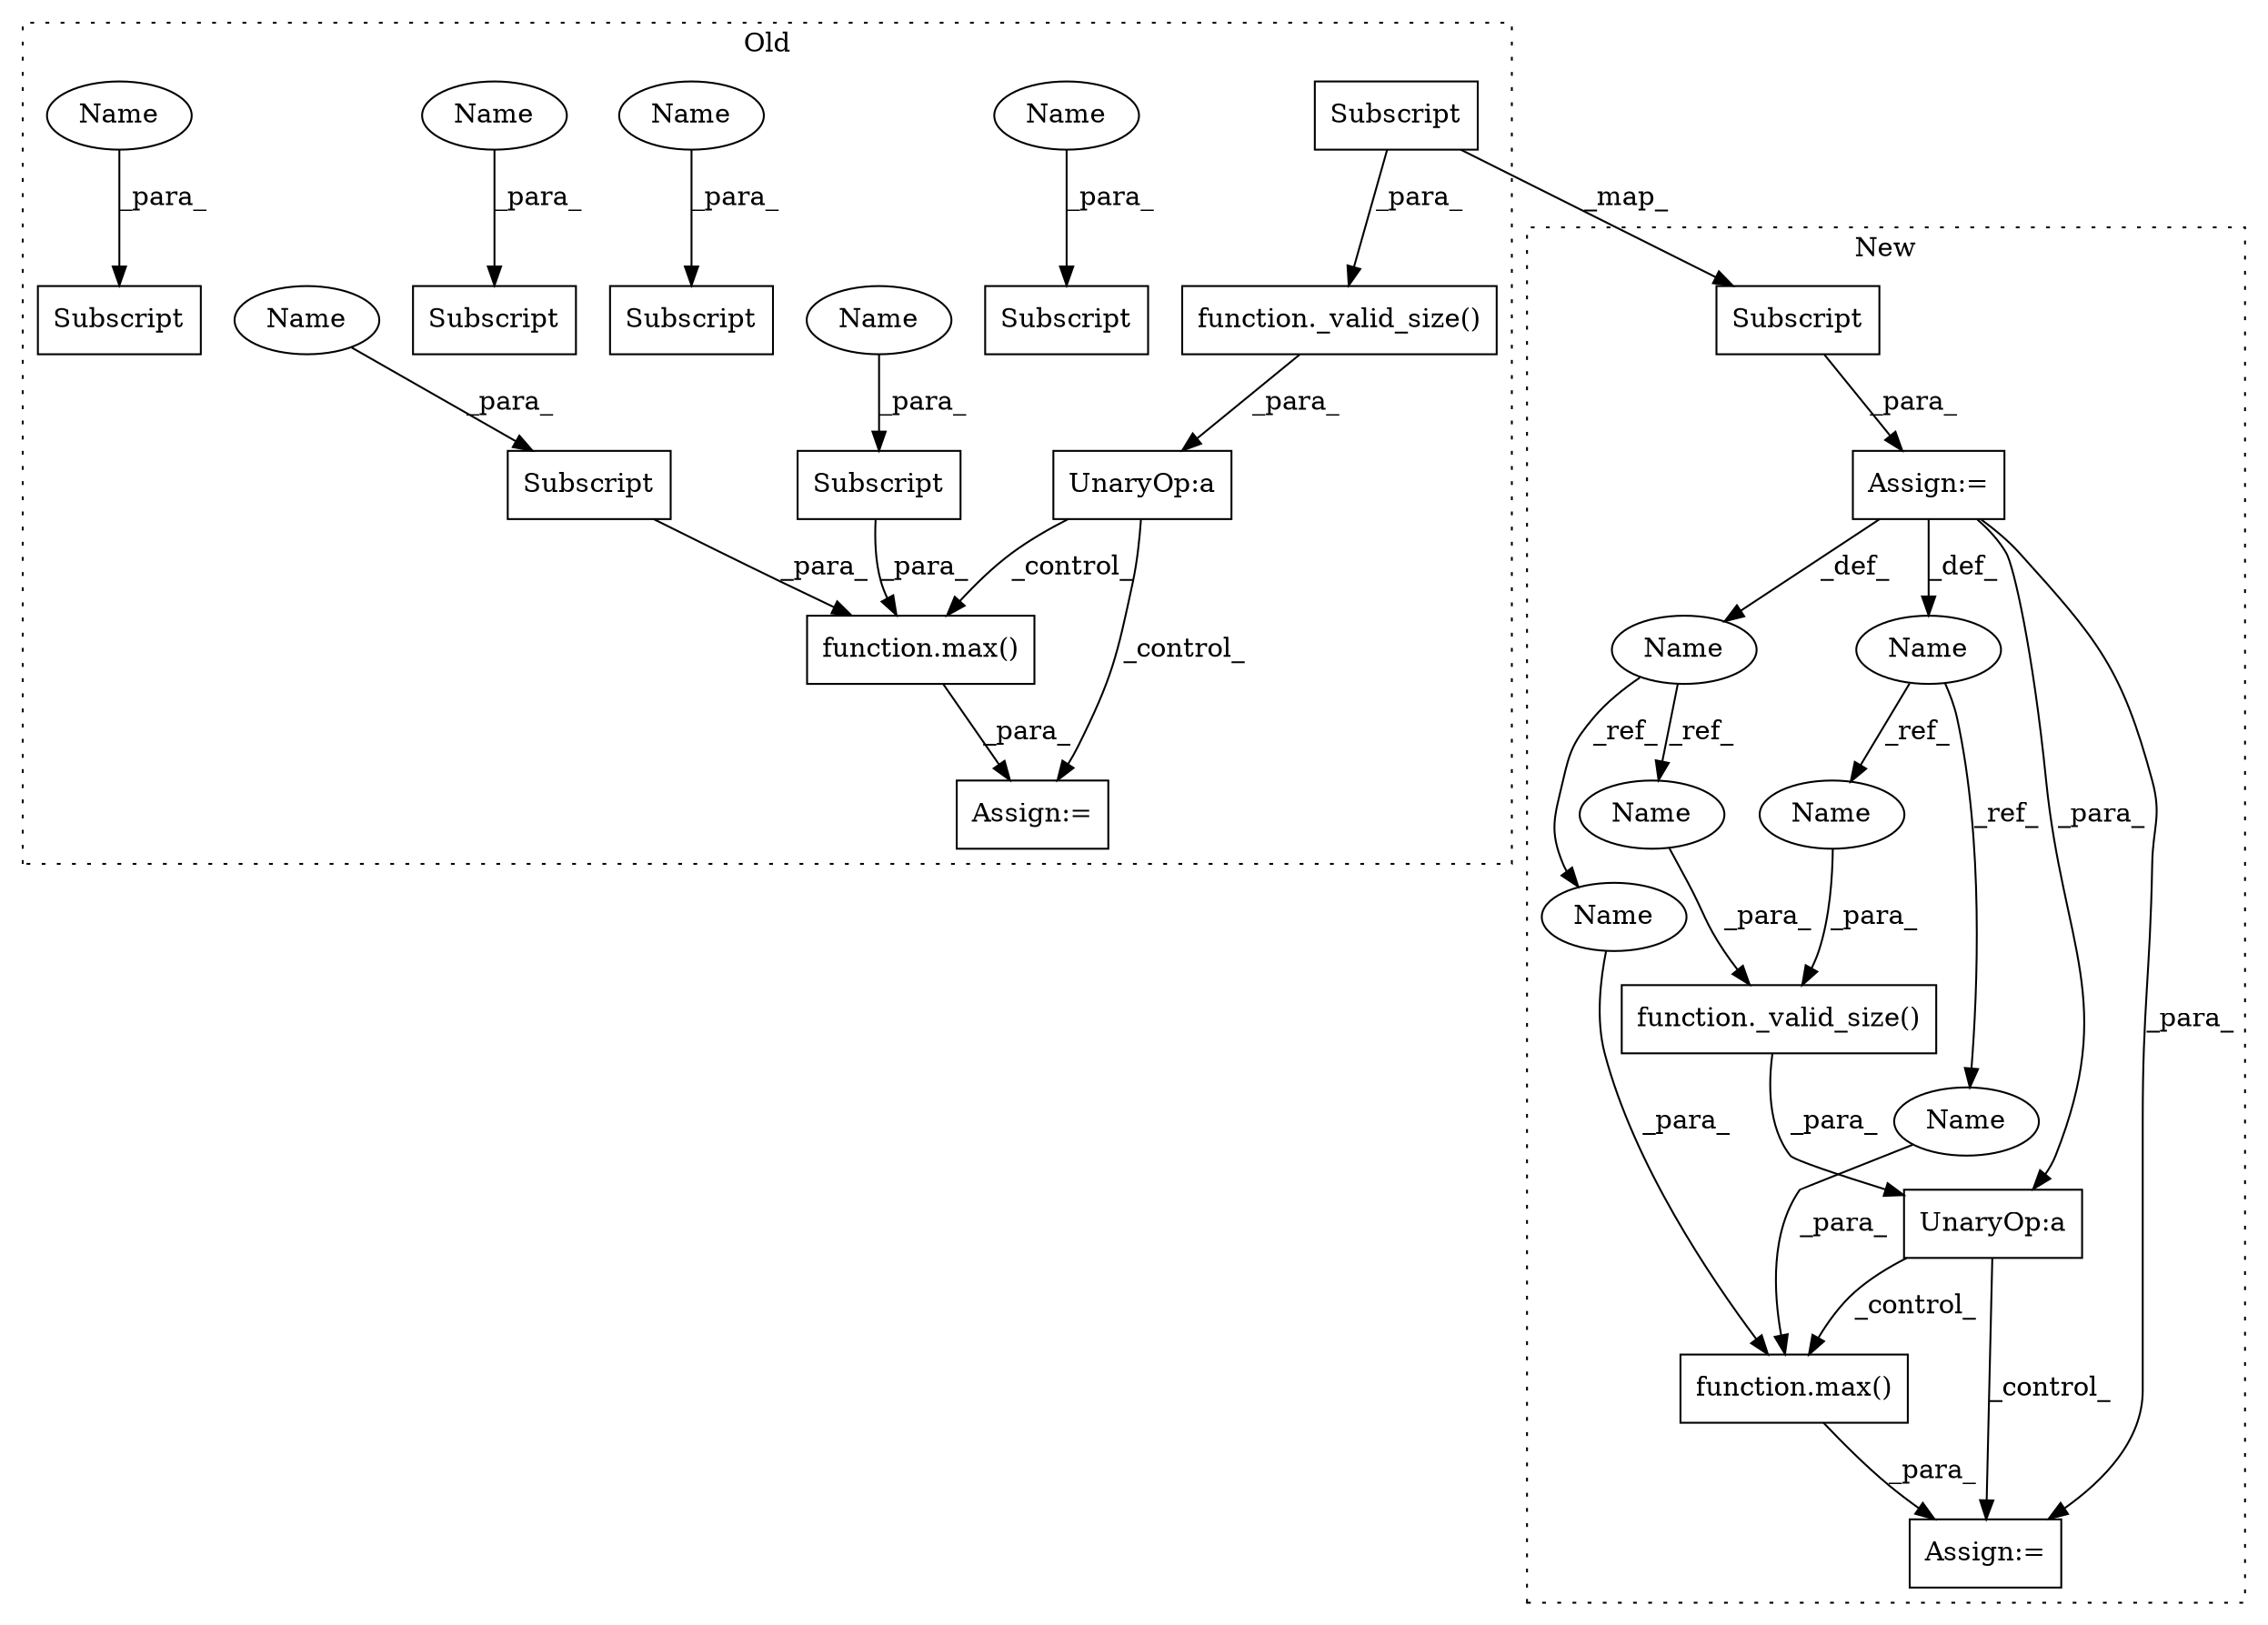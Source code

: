 digraph G {
subgraph cluster0 {
1 [label="Subscript" a="63" s="11636,0" l="14,0" shape="box"];
4 [label="Subscript" a="63" s="11620,0" l="14,0" shape="box"];
5 [label="UnaryOp:a" a="61" s="10960" l="62" shape="box"];
6 [label="Subscript" a="63" s="11350,0" l="14,0" shape="box"];
7 [label="function.max()" a="75" s="11404,11450" l="4,1" shape="box"];
8 [label="Subscript" a="63" s="11436,0" l="14,0" shape="box"];
13 [label="Assign:=" a="68" s="11401" l="3" shape="box"];
14 [label="Subscript" a="63" s="11420,0" l="14,0" shape="box"];
17 [label="Subscript" a="63" s="10976,0" l="14,0" shape="box"];
18 [label="function._valid_size()" a="75" s="10964,11021" l="12,1" shape="box"];
19 [label="Subscript" a="63" s="11334,0" l="14,0" shape="box"];
20 [label="Name" a="87" s="11360" l="3" shape="ellipse"];
21 [label="Name" a="87" s="11446" l="3" shape="ellipse"];
22 [label="Name" a="87" s="11630" l="3" shape="ellipse"];
23 [label="Name" a="87" s="11646" l="3" shape="ellipse"];
24 [label="Name" a="87" s="11430" l="3" shape="ellipse"];
25 [label="Name" a="87" s="11344" l="3" shape="ellipse"];
label = "Old";
style="dotted";
}
subgraph cluster1 {
2 [label="function._valid_size()" a="75" s="11413,11458" l="12,1" shape="box"];
3 [label="UnaryOp:a" a="61" s="11409" l="50" shape="box"];
9 [label="function.max()" a="75" s="11829,11863" l="4,1" shape="box"];
10 [label="Name" a="87" s="11317" l="8" shape="ellipse"];
11 [label="Name" a="87" s="11351" l="8" shape="ellipse"];
12 [label="Assign:=" a="68" s="11826" l="3" shape="box"];
15 [label="Assign:=" a="68" s="11325" l="3" shape="box"];
16 [label="Subscript" a="63" s="11328,0" l="14,0" shape="box"];
26 [label="Name" a="87" s="11425" l="8" shape="ellipse"];
27 [label="Name" a="87" s="11845" l="8" shape="ellipse"];
28 [label="Name" a="87" s="11855" l="8" shape="ellipse"];
29 [label="Name" a="87" s="11435" l="8" shape="ellipse"];
label = "New";
style="dotted";
}
2 -> 3 [label="_para_"];
3 -> 9 [label="_control_"];
3 -> 12 [label="_control_"];
5 -> 13 [label="_control_"];
5 -> 7 [label="_control_"];
7 -> 13 [label="_para_"];
8 -> 7 [label="_para_"];
9 -> 12 [label="_para_"];
10 -> 26 [label="_ref_"];
10 -> 27 [label="_ref_"];
11 -> 29 [label="_ref_"];
11 -> 28 [label="_ref_"];
14 -> 7 [label="_para_"];
15 -> 12 [label="_para_"];
15 -> 10 [label="_def_"];
15 -> 11 [label="_def_"];
15 -> 3 [label="_para_"];
16 -> 15 [label="_para_"];
17 -> 16 [label="_map_"];
17 -> 18 [label="_para_"];
18 -> 5 [label="_para_"];
20 -> 6 [label="_para_"];
21 -> 8 [label="_para_"];
22 -> 4 [label="_para_"];
23 -> 1 [label="_para_"];
24 -> 14 [label="_para_"];
25 -> 19 [label="_para_"];
26 -> 2 [label="_para_"];
27 -> 9 [label="_para_"];
28 -> 9 [label="_para_"];
29 -> 2 [label="_para_"];
}